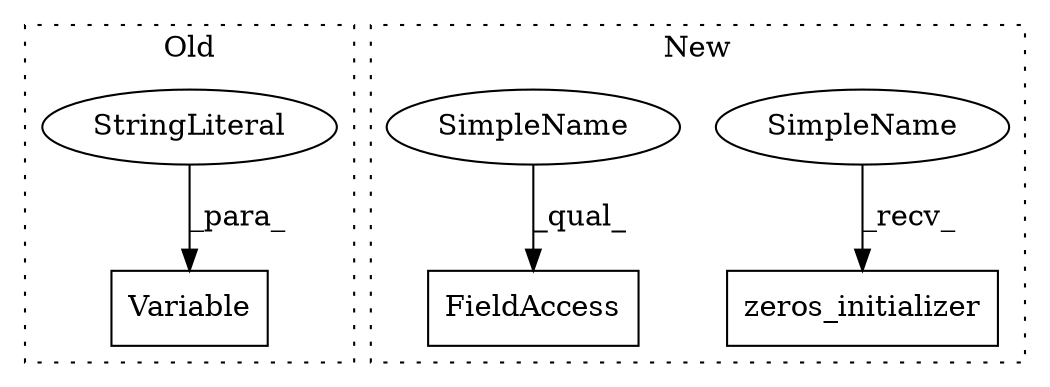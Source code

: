 digraph G {
subgraph cluster0 {
1 [label="Variable" a="32" s="9454,9564" l="9,1" shape="box"];
3 [label="StringLiteral" a="45" s="9560" l="4" shape="ellipse"];
label = "Old";
style="dotted";
}
subgraph cluster1 {
2 [label="zeros_initializer" a="32" s="9743" l="19" shape="box"];
4 [label="FieldAccess" a="22" s="9593" l="18" shape="box"];
5 [label="SimpleName" a="42" s="9732" l="10" shape="ellipse"];
6 [label="SimpleName" a="42" s="9593" l="10" shape="ellipse"];
label = "New";
style="dotted";
}
3 -> 1 [label="_para_"];
5 -> 2 [label="_recv_"];
6 -> 4 [label="_qual_"];
}